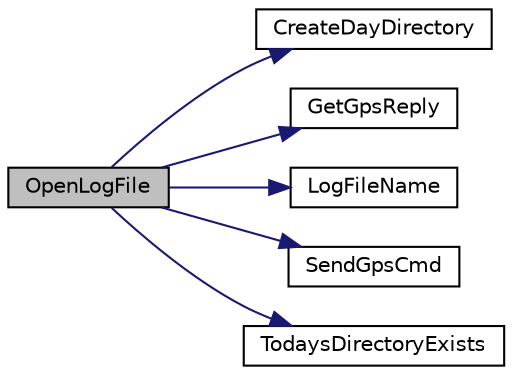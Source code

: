 digraph "OpenLogFile"
{
 // INTERACTIVE_SVG=YES
  edge [fontname="Helvetica",fontsize="10",labelfontname="Helvetica",labelfontsize="10"];
  node [fontname="Helvetica",fontsize="10",shape=record];
  rankdir="LR";
  Node155 [label="OpenLogFile",height=0.2,width=0.4,color="black", fillcolor="grey75", style="filled", fontcolor="black"];
  Node155 -> Node156 [color="midnightblue",fontsize="10",style="solid",fontname="Helvetica"];
  Node156 [label="CreateDayDirectory",height=0.2,width=0.4,color="black", fillcolor="white", style="filled",URL="$roc2_8c.html#a0eaf55c523b081609cd85dd6eb04682b"];
  Node155 -> Node157 [color="midnightblue",fontsize="10",style="solid",fontname="Helvetica"];
  Node157 [label="GetGpsReply",height=0.2,width=0.4,color="black", fillcolor="white", style="filled",URL="$roc2_8c.html#a9e3db1d6a78924426ef881d1e3303220"];
  Node155 -> Node158 [color="midnightblue",fontsize="10",style="solid",fontname="Helvetica"];
  Node158 [label="LogFileName",height=0.2,width=0.4,color="black", fillcolor="white", style="filled",URL="$roc2_8c.html#a45786db9b46a6cc20e64bd0a851655bc"];
  Node155 -> Node159 [color="midnightblue",fontsize="10",style="solid",fontname="Helvetica"];
  Node159 [label="SendGpsCmd",height=0.2,width=0.4,color="black", fillcolor="white", style="filled",URL="$roc2_8c.html#a7f92f656ab477dd3291c283949629ea7"];
  Node155 -> Node160 [color="midnightblue",fontsize="10",style="solid",fontname="Helvetica"];
  Node160 [label="TodaysDirectoryExists",height=0.2,width=0.4,color="black", fillcolor="white", style="filled",URL="$roc2_8c.html#a88fb6383c5c934e876be013729f8ab60"];
}
